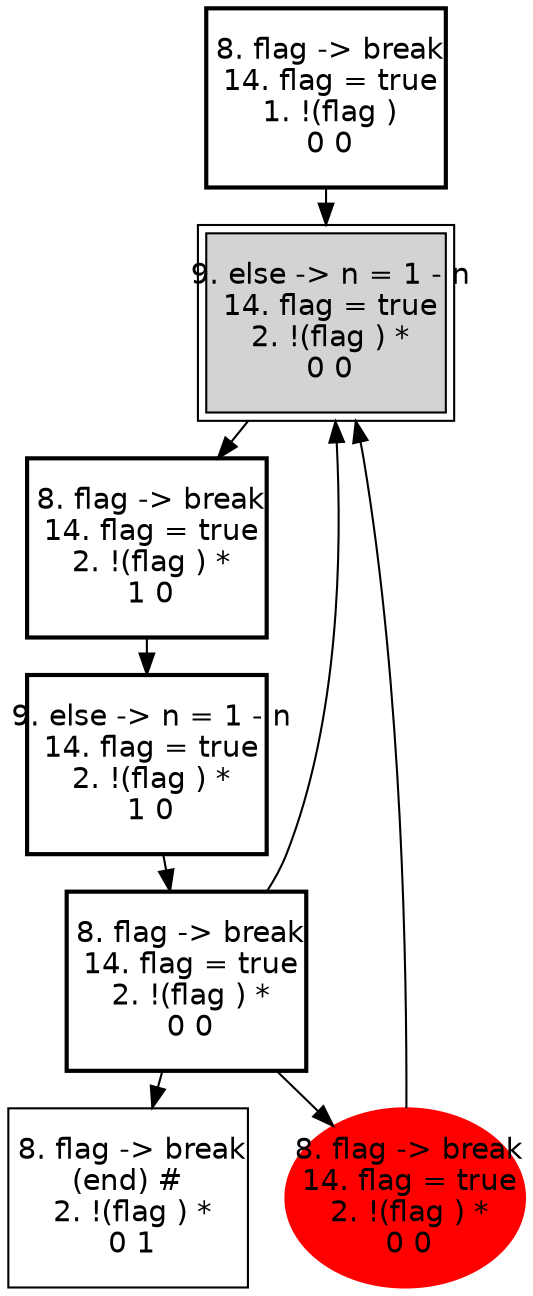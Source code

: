 digraph "" {
  graph [size="16,12",ranksep=.25];               
  node [shape=box,fontname=Helvetica,fontsize=14];
  node [width=1.6,height=1.2,fixedsize=true];     
 0 [label=" 8. flag -> break\n 14. flag = true\n 1. !(flag )\n 0 0\n" style = bold ];
 1 [label=" 9. else -> n = 1 - n\n 14. flag = true\n 2. !(flag ) *\n 0 0\n" peripheries = 2  style = bold  style = filled ];
 2 [label=" 8. flag -> break\n 14. flag = true\n 2. !(flag ) *\n 1 0\n" style = bold ];
 3 [label=" 9. else -> n = 1 - n\n 14. flag = true\n 2. !(flag ) *\n 1 0\n" style = bold ];
 4 [label=" 8. flag -> break\n 14. flag = true\n 2. !(flag ) *\n 0 0\n" style = bold ];
 5 [label=" 8. flag -> break\n(end) #\n 2. !(flag ) *\n 0 1\n"];
 6 [label=" 8. flag -> break\n 14. flag = true\n 2. !(flag ) *\n 0 0\n" shape = ellipse  style = bold  color = red  style = filled ];
 0 -> 1;
 1 -> 2;
 2 -> 3;
 3 -> 4;
 4 -> 1;
 4 -> 5;
 4 -> 6;
 6 -> 1;
}
